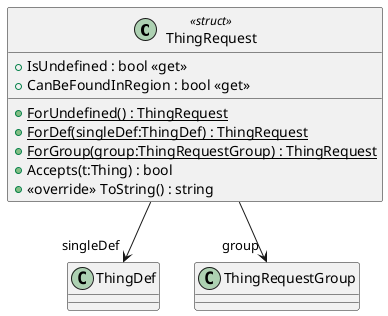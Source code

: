@startuml
class ThingRequest <<struct>> {
    + IsUndefined : bool <<get>>
    + CanBeFoundInRegion : bool <<get>>
    + {static} ForUndefined() : ThingRequest
    + {static} ForDef(singleDef:ThingDef) : ThingRequest
    + {static} ForGroup(group:ThingRequestGroup) : ThingRequest
    + Accepts(t:Thing) : bool
    + <<override>> ToString() : string
}
ThingRequest --> "singleDef" ThingDef
ThingRequest --> "group" ThingRequestGroup
@enduml
